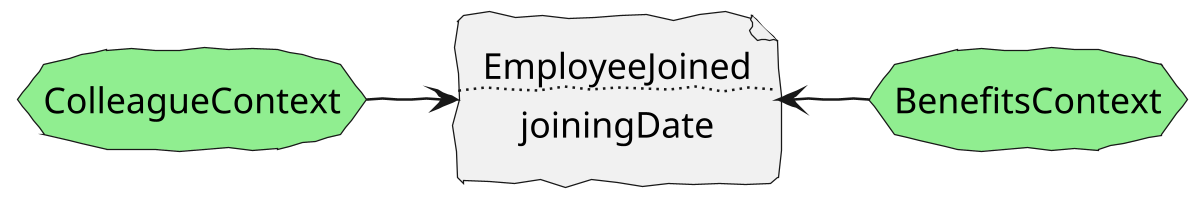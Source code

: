 @startuml
!include <tupadr3/common>
!include <tupadr3/font-awesome-5/clock>
!include <tupadr3/font-awesome-5/calendar_alt>

skinparam defaultFontName Purisa
skinparam handwritten true
skinparam backgroundcolor transparent

skinparam defaultTextAlignment center


scale 1200*480

file EmployeeJoined [
EmployeeJoined
....
joiningDate
]
storage ColleagueContext #LightGreen
storage BenefitsContext #LightGreen

ColleagueContext -> EmployeeJoined
EmployeeJoined <-r- BenefitsContext

@enduml
